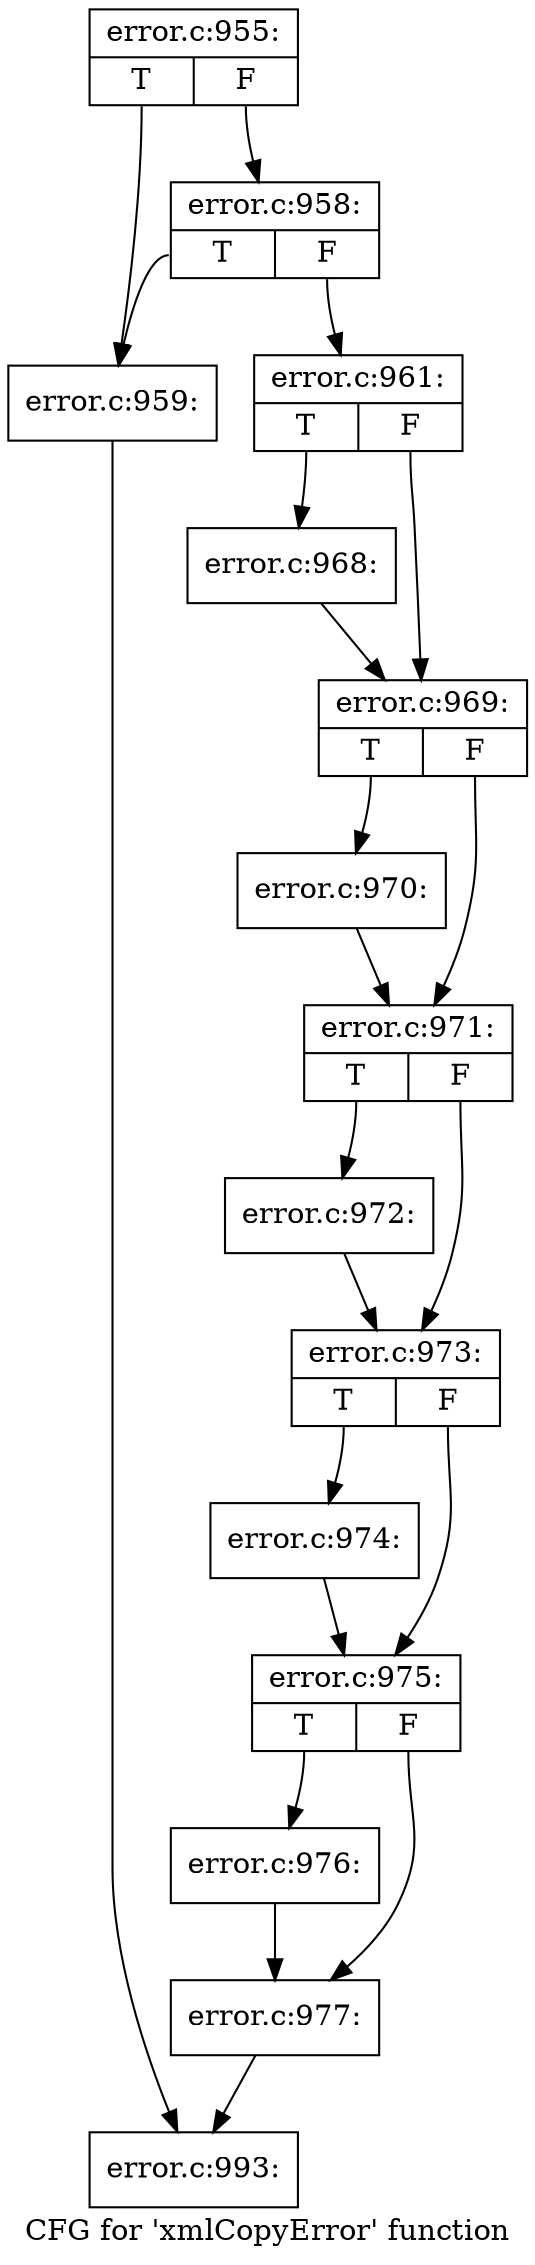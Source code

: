 digraph "CFG for 'xmlCopyError' function" {
	label="CFG for 'xmlCopyError' function";

	Node0x35bb2d0 [shape=record,label="{error.c:955:|{<s0>T|<s1>F}}"];
	Node0x35bb2d0:s0 -> Node0x387c960;
	Node0x35bb2d0:s1 -> Node0x387ca00;
	Node0x387ca00 [shape=record,label="{error.c:958:|{<s0>T|<s1>F}}"];
	Node0x387ca00:s0 -> Node0x387c960;
	Node0x387ca00:s1 -> Node0x387c9b0;
	Node0x387c960 [shape=record,label="{error.c:959:}"];
	Node0x387c960 -> Node0x38b2f00;
	Node0x387c9b0 [shape=record,label="{error.c:961:|{<s0>T|<s1>F}}"];
	Node0x387c9b0:s0 -> Node0x38c3600;
	Node0x387c9b0:s1 -> Node0x38c3650;
	Node0x38c3600 [shape=record,label="{error.c:968:}"];
	Node0x38c3600 -> Node0x38c3650;
	Node0x38c3650 [shape=record,label="{error.c:969:|{<s0>T|<s1>F}}"];
	Node0x38c3650:s0 -> Node0x38c3de0;
	Node0x38c3650:s1 -> Node0x38c3e30;
	Node0x38c3de0 [shape=record,label="{error.c:970:}"];
	Node0x38c3de0 -> Node0x38c3e30;
	Node0x38c3e30 [shape=record,label="{error.c:971:|{<s0>T|<s1>F}}"];
	Node0x38c3e30:s0 -> Node0x38c45c0;
	Node0x38c3e30:s1 -> Node0x38c4610;
	Node0x38c45c0 [shape=record,label="{error.c:972:}"];
	Node0x38c45c0 -> Node0x38c4610;
	Node0x38c4610 [shape=record,label="{error.c:973:|{<s0>T|<s1>F}}"];
	Node0x38c4610:s0 -> Node0x38c4da0;
	Node0x38c4610:s1 -> Node0x38c4df0;
	Node0x38c4da0 [shape=record,label="{error.c:974:}"];
	Node0x38c4da0 -> Node0x38c4df0;
	Node0x38c4df0 [shape=record,label="{error.c:975:|{<s0>T|<s1>F}}"];
	Node0x38c4df0:s0 -> Node0x38c5580;
	Node0x38c4df0:s1 -> Node0x38c55d0;
	Node0x38c5580 [shape=record,label="{error.c:976:}"];
	Node0x38c5580 -> Node0x38c55d0;
	Node0x38c55d0 [shape=record,label="{error.c:977:}"];
	Node0x38c55d0 -> Node0x38b2f00;
	Node0x38b2f00 [shape=record,label="{error.c:993:}"];
}
